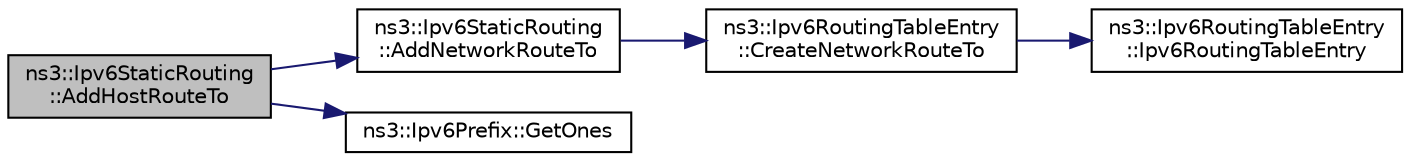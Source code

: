 digraph "ns3::Ipv6StaticRouting::AddHostRouteTo"
{
  edge [fontname="Helvetica",fontsize="10",labelfontname="Helvetica",labelfontsize="10"];
  node [fontname="Helvetica",fontsize="10",shape=record];
  rankdir="LR";
  Node1 [label="ns3::Ipv6StaticRouting\l::AddHostRouteTo",height=0.2,width=0.4,color="black", fillcolor="grey75", style="filled", fontcolor="black"];
  Node1 -> Node2 [color="midnightblue",fontsize="10",style="solid"];
  Node2 [label="ns3::Ipv6StaticRouting\l::AddNetworkRouteTo",height=0.2,width=0.4,color="black", fillcolor="white", style="filled",URL="$dc/df9/classns3_1_1Ipv6StaticRouting.html#ac0c0c9d8e3182295c1cdb4a3d612a2d3",tooltip="Add route to network. "];
  Node2 -> Node3 [color="midnightblue",fontsize="10",style="solid"];
  Node3 [label="ns3::Ipv6RoutingTableEntry\l::CreateNetworkRouteTo",height=0.2,width=0.4,color="black", fillcolor="white", style="filled",URL="$d8/d6d/classns3_1_1Ipv6RoutingTableEntry.html#aba706b8378ac6a5ad281f773125175d9",tooltip="Create a route to a network. "];
  Node3 -> Node4 [color="midnightblue",fontsize="10",style="solid"];
  Node4 [label="ns3::Ipv6RoutingTableEntry\l::Ipv6RoutingTableEntry",height=0.2,width=0.4,color="black", fillcolor="white", style="filled",URL="$d8/d6d/classns3_1_1Ipv6RoutingTableEntry.html#a1f92292be7156a9777858b60243f592c",tooltip="Constructor. "];
  Node1 -> Node5 [color="midnightblue",fontsize="10",style="solid"];
  Node5 [label="ns3::Ipv6Prefix::GetOnes",height=0.2,width=0.4,color="black", fillcolor="white", style="filled",URL="$dd/d0a/classns3_1_1Ipv6Prefix.html#aca3fd63a4e0973c7aabeee518d2777f2",tooltip="Get the \"all-1\" IPv6 mask (ffff:ffff:ffff:ffff:ffff:ffff:ffff:ffff). "];
}
